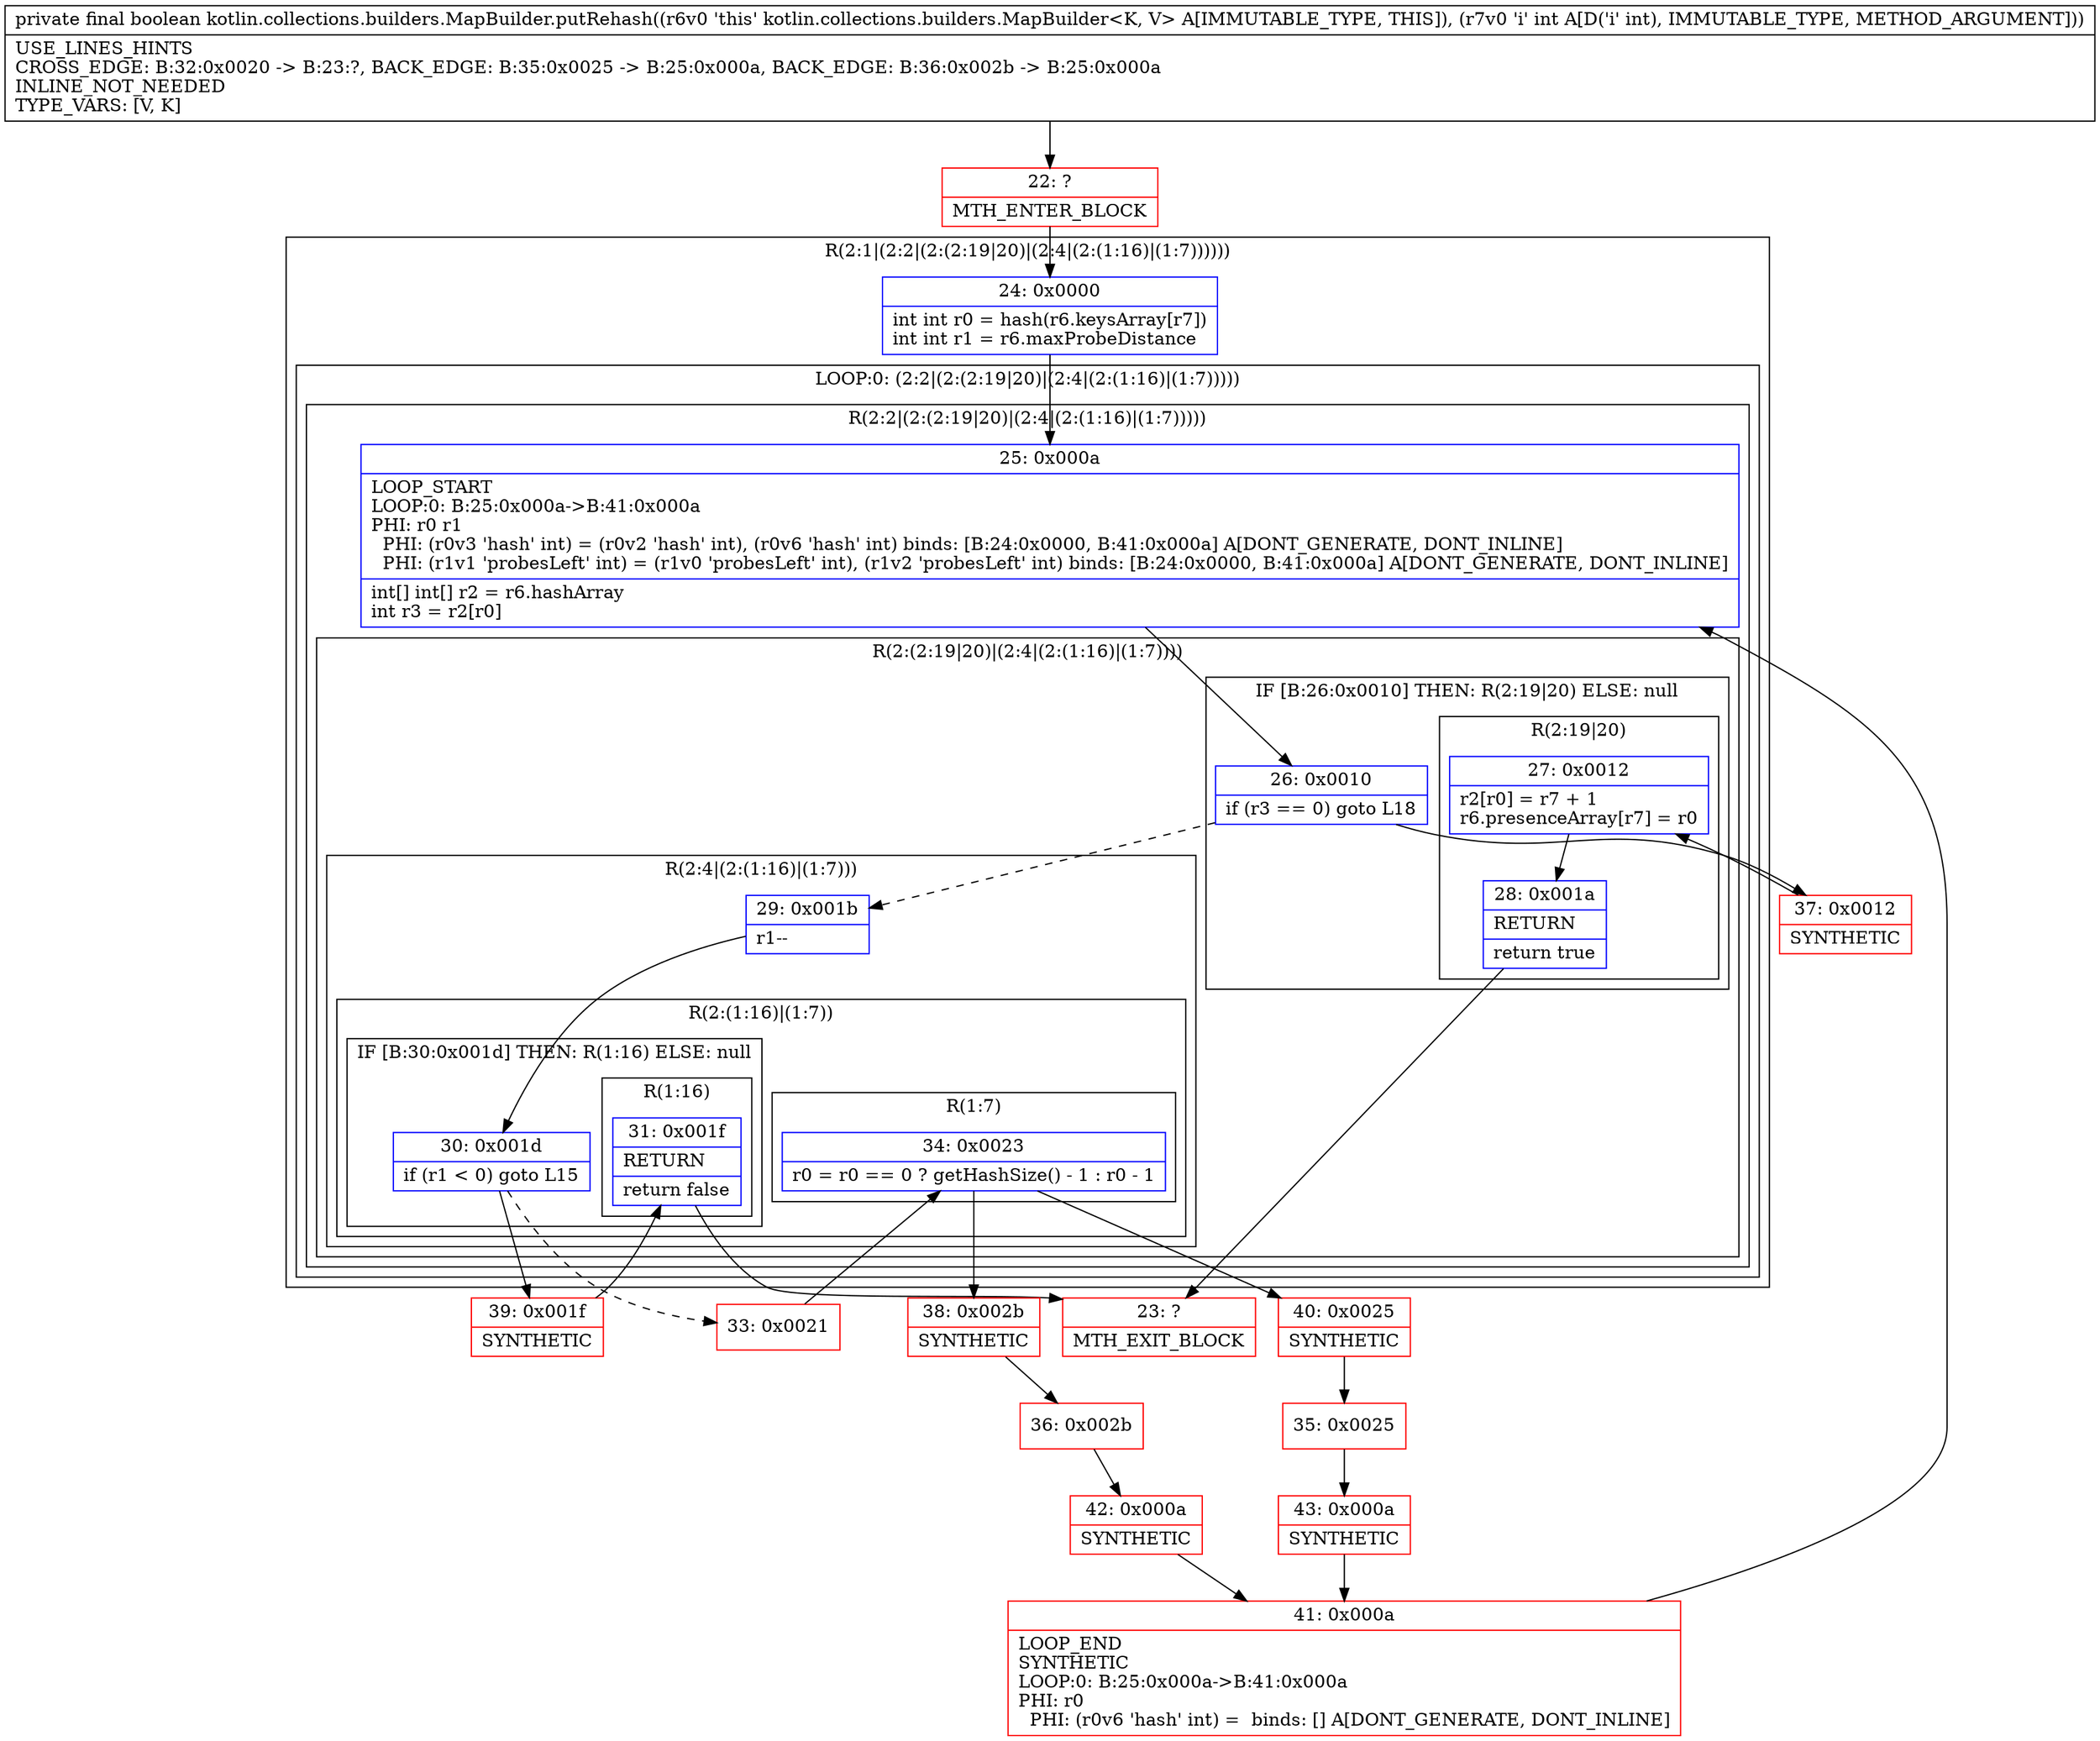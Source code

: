 digraph "CFG forkotlin.collections.builders.MapBuilder.putRehash(I)Z" {
subgraph cluster_Region_102123670 {
label = "R(2:1|(2:2|(2:(2:19|20)|(2:4|(2:(1:16)|(1:7))))))";
node [shape=record,color=blue];
Node_24 [shape=record,label="{24\:\ 0x0000|int int r0 = hash(r6.keysArray[r7])\lint int r1 = r6.maxProbeDistance\l}"];
subgraph cluster_LoopRegion_299335780 {
label = "LOOP:0: (2:2|(2:(2:19|20)|(2:4|(2:(1:16)|(1:7)))))";
node [shape=record,color=blue];
subgraph cluster_Region_16456554 {
label = "R(2:2|(2:(2:19|20)|(2:4|(2:(1:16)|(1:7)))))";
node [shape=record,color=blue];
Node_25 [shape=record,label="{25\:\ 0x000a|LOOP_START\lLOOP:0: B:25:0x000a\-\>B:41:0x000a\lPHI: r0 r1 \l  PHI: (r0v3 'hash' int) = (r0v2 'hash' int), (r0v6 'hash' int) binds: [B:24:0x0000, B:41:0x000a] A[DONT_GENERATE, DONT_INLINE]\l  PHI: (r1v1 'probesLeft' int) = (r1v0 'probesLeft' int), (r1v2 'probesLeft' int) binds: [B:24:0x0000, B:41:0x000a] A[DONT_GENERATE, DONT_INLINE]\l|int[] int[] r2 = r6.hashArray\lint r3 = r2[r0]\l}"];
subgraph cluster_Region_1402693046 {
label = "R(2:(2:19|20)|(2:4|(2:(1:16)|(1:7))))";
node [shape=record,color=blue];
subgraph cluster_IfRegion_493301290 {
label = "IF [B:26:0x0010] THEN: R(2:19|20) ELSE: null";
node [shape=record,color=blue];
Node_26 [shape=record,label="{26\:\ 0x0010|if (r3 == 0) goto L18\l}"];
subgraph cluster_Region_536052317 {
label = "R(2:19|20)";
node [shape=record,color=blue];
Node_27 [shape=record,label="{27\:\ 0x0012|r2[r0] = r7 + 1\lr6.presenceArray[r7] = r0\l}"];
Node_28 [shape=record,label="{28\:\ 0x001a|RETURN\l|return true\l}"];
}
}
subgraph cluster_Region_731200461 {
label = "R(2:4|(2:(1:16)|(1:7)))";
node [shape=record,color=blue];
Node_29 [shape=record,label="{29\:\ 0x001b|r1\-\-\l}"];
subgraph cluster_Region_939370953 {
label = "R(2:(1:16)|(1:7))";
node [shape=record,color=blue];
subgraph cluster_IfRegion_1168068024 {
label = "IF [B:30:0x001d] THEN: R(1:16) ELSE: null";
node [shape=record,color=blue];
Node_30 [shape=record,label="{30\:\ 0x001d|if (r1 \< 0) goto L15\l}"];
subgraph cluster_Region_517622450 {
label = "R(1:16)";
node [shape=record,color=blue];
Node_31 [shape=record,label="{31\:\ 0x001f|RETURN\l|return false\l}"];
}
}
subgraph cluster_Region_718833536 {
label = "R(1:7)";
node [shape=record,color=blue];
Node_34 [shape=record,label="{34\:\ 0x0023|r0 = r0 == 0 ? getHashSize() \- 1 : r0 \- 1\l}"];
}
}
}
}
}
}
}
Node_22 [shape=record,color=red,label="{22\:\ ?|MTH_ENTER_BLOCK\l}"];
Node_33 [shape=record,color=red,label="{33\:\ 0x0021}"];
Node_38 [shape=record,color=red,label="{38\:\ 0x002b|SYNTHETIC\l}"];
Node_36 [shape=record,color=red,label="{36\:\ 0x002b}"];
Node_42 [shape=record,color=red,label="{42\:\ 0x000a|SYNTHETIC\l}"];
Node_41 [shape=record,color=red,label="{41\:\ 0x000a|LOOP_END\lSYNTHETIC\lLOOP:0: B:25:0x000a\-\>B:41:0x000a\lPHI: r0 \l  PHI: (r0v6 'hash' int) =  binds: [] A[DONT_GENERATE, DONT_INLINE]\l}"];
Node_40 [shape=record,color=red,label="{40\:\ 0x0025|SYNTHETIC\l}"];
Node_35 [shape=record,color=red,label="{35\:\ 0x0025}"];
Node_43 [shape=record,color=red,label="{43\:\ 0x000a|SYNTHETIC\l}"];
Node_39 [shape=record,color=red,label="{39\:\ 0x001f|SYNTHETIC\l}"];
Node_23 [shape=record,color=red,label="{23\:\ ?|MTH_EXIT_BLOCK\l}"];
Node_37 [shape=record,color=red,label="{37\:\ 0x0012|SYNTHETIC\l}"];
MethodNode[shape=record,label="{private final boolean kotlin.collections.builders.MapBuilder.putRehash((r6v0 'this' kotlin.collections.builders.MapBuilder\<K, V\> A[IMMUTABLE_TYPE, THIS]), (r7v0 'i' int A[D('i' int), IMMUTABLE_TYPE, METHOD_ARGUMENT]))  | USE_LINES_HINTS\lCROSS_EDGE: B:32:0x0020 \-\> B:23:?, BACK_EDGE: B:35:0x0025 \-\> B:25:0x000a, BACK_EDGE: B:36:0x002b \-\> B:25:0x000a\lINLINE_NOT_NEEDED\lTYPE_VARS: [V, K]\l}"];
MethodNode -> Node_22;Node_24 -> Node_25;
Node_25 -> Node_26;
Node_26 -> Node_29[style=dashed];
Node_26 -> Node_37;
Node_27 -> Node_28;
Node_28 -> Node_23;
Node_29 -> Node_30;
Node_30 -> Node_33[style=dashed];
Node_30 -> Node_39;
Node_31 -> Node_23;
Node_34 -> Node_38;
Node_34 -> Node_40;
Node_22 -> Node_24;
Node_33 -> Node_34;
Node_38 -> Node_36;
Node_36 -> Node_42;
Node_42 -> Node_41;
Node_41 -> Node_25;
Node_40 -> Node_35;
Node_35 -> Node_43;
Node_43 -> Node_41;
Node_39 -> Node_31;
Node_37 -> Node_27;
}

